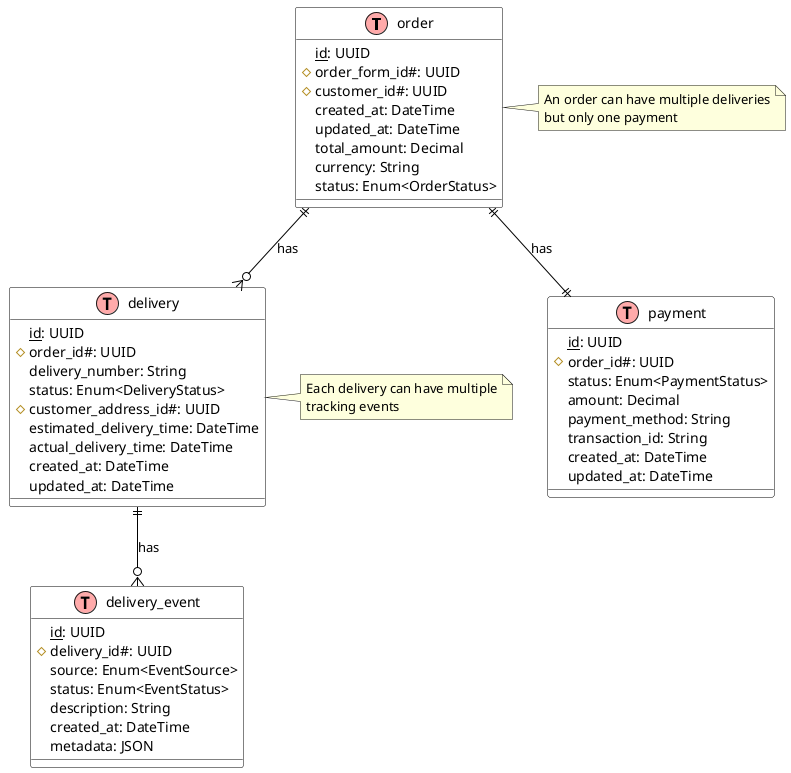 @startuml
!define table(x) class x << (T,#FFAAAA) >>
!define primary_key(x) <u>x</u>
!define foreign_key(x) #x#

' Styling
skinparam class {
    BackgroundColor White
    ArrowColor Black
    BorderColor Black
}

' Entities
table(order) {
    primary_key(id): UUID
    foreign_key(order_form_id): UUID
    foreign_key(customer_id): UUID
    created_at: DateTime
    updated_at: DateTime
    total_amount: Decimal
    currency: String
    status: Enum<OrderStatus>
}

table(payment) {
    primary_key(id): UUID
    foreign_key(order_id): UUID
    status: Enum<PaymentStatus>
    amount: Decimal
    payment_method: String
    transaction_id: String
    created_at: DateTime
    updated_at: DateTime
}

table(delivery) {
    primary_key(id): UUID
    foreign_key(order_id): UUID
    delivery_number: String
    status: Enum<DeliveryStatus>
    foreign_key(customer_address_id): UUID
    estimated_delivery_time: DateTime
    actual_delivery_time: DateTime
    created_at: DateTime
    updated_at: DateTime
}

table(delivery_event) {
    primary_key(id): UUID
    foreign_key(delivery_id): UUID
    source: Enum<EventSource>
    status: Enum<EventStatus>
    description: String
    created_at: DateTime
    metadata: JSON
}

' Relationships
order ||--o{ delivery : "has"
order ||--|| payment : "has"
delivery ||--o{ delivery_event : "has"

' Notes
note right of order
  An order can have multiple deliveries
  but only one payment
end note

note right of delivery
  Each delivery can have multiple
  tracking events
end note

@enduml